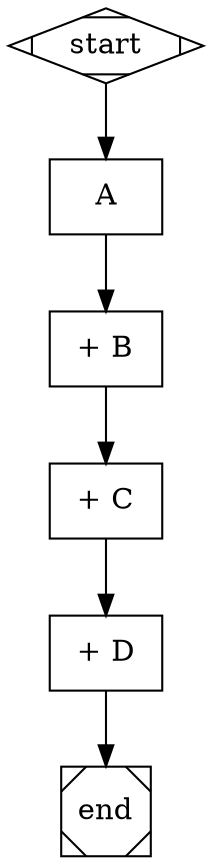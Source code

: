 digraph G {
	node [shape=record];
	start -> A -> "+ B" -> "+ C" -> "+ D" -> end;
	start [shape=Mdiamond];
	end [shape=Msquare];
}

